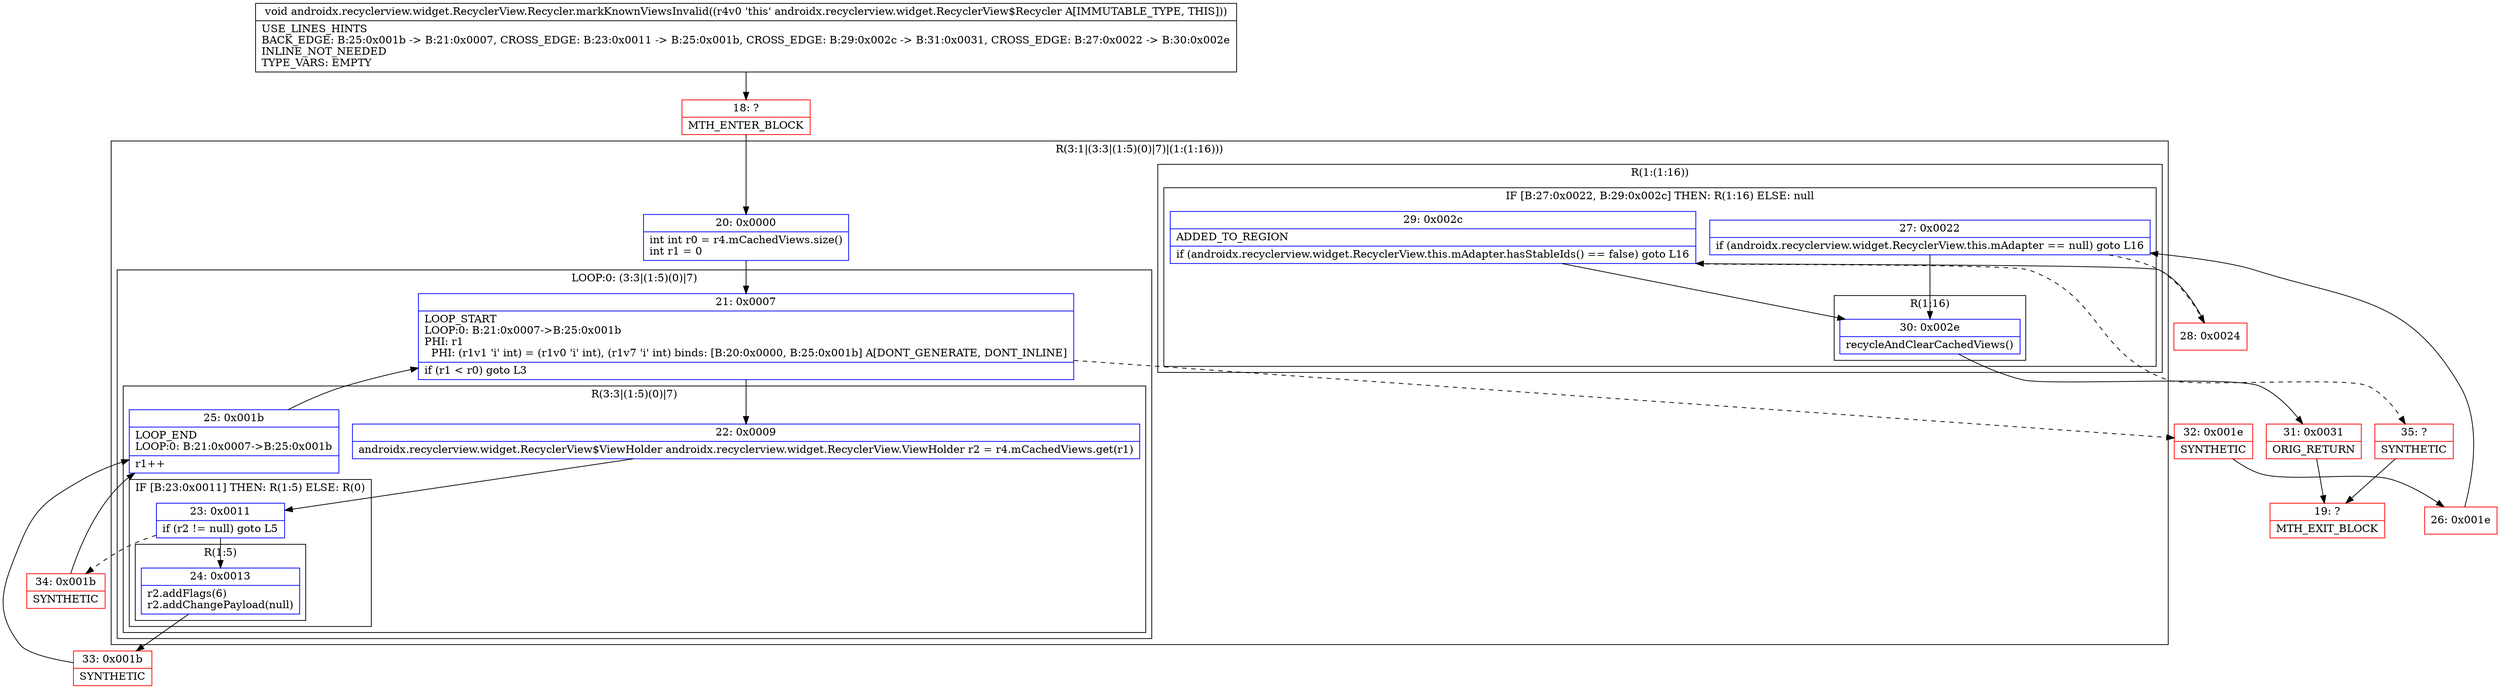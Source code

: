 digraph "CFG forandroidx.recyclerview.widget.RecyclerView.Recycler.markKnownViewsInvalid()V" {
subgraph cluster_Region_1831772784 {
label = "R(3:1|(3:3|(1:5)(0)|7)|(1:(1:16)))";
node [shape=record,color=blue];
Node_20 [shape=record,label="{20\:\ 0x0000|int int r0 = r4.mCachedViews.size()\lint r1 = 0\l}"];
subgraph cluster_LoopRegion_1689739295 {
label = "LOOP:0: (3:3|(1:5)(0)|7)";
node [shape=record,color=blue];
Node_21 [shape=record,label="{21\:\ 0x0007|LOOP_START\lLOOP:0: B:21:0x0007\-\>B:25:0x001b\lPHI: r1 \l  PHI: (r1v1 'i' int) = (r1v0 'i' int), (r1v7 'i' int) binds: [B:20:0x0000, B:25:0x001b] A[DONT_GENERATE, DONT_INLINE]\l|if (r1 \< r0) goto L3\l}"];
subgraph cluster_Region_1311558331 {
label = "R(3:3|(1:5)(0)|7)";
node [shape=record,color=blue];
Node_22 [shape=record,label="{22\:\ 0x0009|androidx.recyclerview.widget.RecyclerView$ViewHolder androidx.recyclerview.widget.RecyclerView.ViewHolder r2 = r4.mCachedViews.get(r1)\l}"];
subgraph cluster_IfRegion_1057765575 {
label = "IF [B:23:0x0011] THEN: R(1:5) ELSE: R(0)";
node [shape=record,color=blue];
Node_23 [shape=record,label="{23\:\ 0x0011|if (r2 != null) goto L5\l}"];
subgraph cluster_Region_665399412 {
label = "R(1:5)";
node [shape=record,color=blue];
Node_24 [shape=record,label="{24\:\ 0x0013|r2.addFlags(6)\lr2.addChangePayload(null)\l}"];
}
subgraph cluster_Region_136569925 {
label = "R(0)";
node [shape=record,color=blue];
}
}
Node_25 [shape=record,label="{25\:\ 0x001b|LOOP_END\lLOOP:0: B:21:0x0007\-\>B:25:0x001b\l|r1++\l}"];
}
}
subgraph cluster_Region_262643401 {
label = "R(1:(1:16))";
node [shape=record,color=blue];
subgraph cluster_IfRegion_514501585 {
label = "IF [B:27:0x0022, B:29:0x002c] THEN: R(1:16) ELSE: null";
node [shape=record,color=blue];
Node_27 [shape=record,label="{27\:\ 0x0022|if (androidx.recyclerview.widget.RecyclerView.this.mAdapter == null) goto L16\l}"];
Node_29 [shape=record,label="{29\:\ 0x002c|ADDED_TO_REGION\l|if (androidx.recyclerview.widget.RecyclerView.this.mAdapter.hasStableIds() == false) goto L16\l}"];
subgraph cluster_Region_805133015 {
label = "R(1:16)";
node [shape=record,color=blue];
Node_30 [shape=record,label="{30\:\ 0x002e|recycleAndClearCachedViews()\l}"];
}
}
}
}
Node_18 [shape=record,color=red,label="{18\:\ ?|MTH_ENTER_BLOCK\l}"];
Node_33 [shape=record,color=red,label="{33\:\ 0x001b|SYNTHETIC\l}"];
Node_34 [shape=record,color=red,label="{34\:\ 0x001b|SYNTHETIC\l}"];
Node_32 [shape=record,color=red,label="{32\:\ 0x001e|SYNTHETIC\l}"];
Node_26 [shape=record,color=red,label="{26\:\ 0x001e}"];
Node_28 [shape=record,color=red,label="{28\:\ 0x0024}"];
Node_35 [shape=record,color=red,label="{35\:\ ?|SYNTHETIC\l}"];
Node_19 [shape=record,color=red,label="{19\:\ ?|MTH_EXIT_BLOCK\l}"];
Node_31 [shape=record,color=red,label="{31\:\ 0x0031|ORIG_RETURN\l}"];
MethodNode[shape=record,label="{void androidx.recyclerview.widget.RecyclerView.Recycler.markKnownViewsInvalid((r4v0 'this' androidx.recyclerview.widget.RecyclerView$Recycler A[IMMUTABLE_TYPE, THIS]))  | USE_LINES_HINTS\lBACK_EDGE: B:25:0x001b \-\> B:21:0x0007, CROSS_EDGE: B:23:0x0011 \-\> B:25:0x001b, CROSS_EDGE: B:29:0x002c \-\> B:31:0x0031, CROSS_EDGE: B:27:0x0022 \-\> B:30:0x002e\lINLINE_NOT_NEEDED\lTYPE_VARS: EMPTY\l}"];
MethodNode -> Node_18;Node_20 -> Node_21;
Node_21 -> Node_22;
Node_21 -> Node_32[style=dashed];
Node_22 -> Node_23;
Node_23 -> Node_24;
Node_23 -> Node_34[style=dashed];
Node_24 -> Node_33;
Node_25 -> Node_21;
Node_27 -> Node_28[style=dashed];
Node_27 -> Node_30;
Node_29 -> Node_30;
Node_29 -> Node_35[style=dashed];
Node_30 -> Node_31;
Node_18 -> Node_20;
Node_33 -> Node_25;
Node_34 -> Node_25;
Node_32 -> Node_26;
Node_26 -> Node_27;
Node_28 -> Node_29;
Node_35 -> Node_19;
Node_31 -> Node_19;
}

